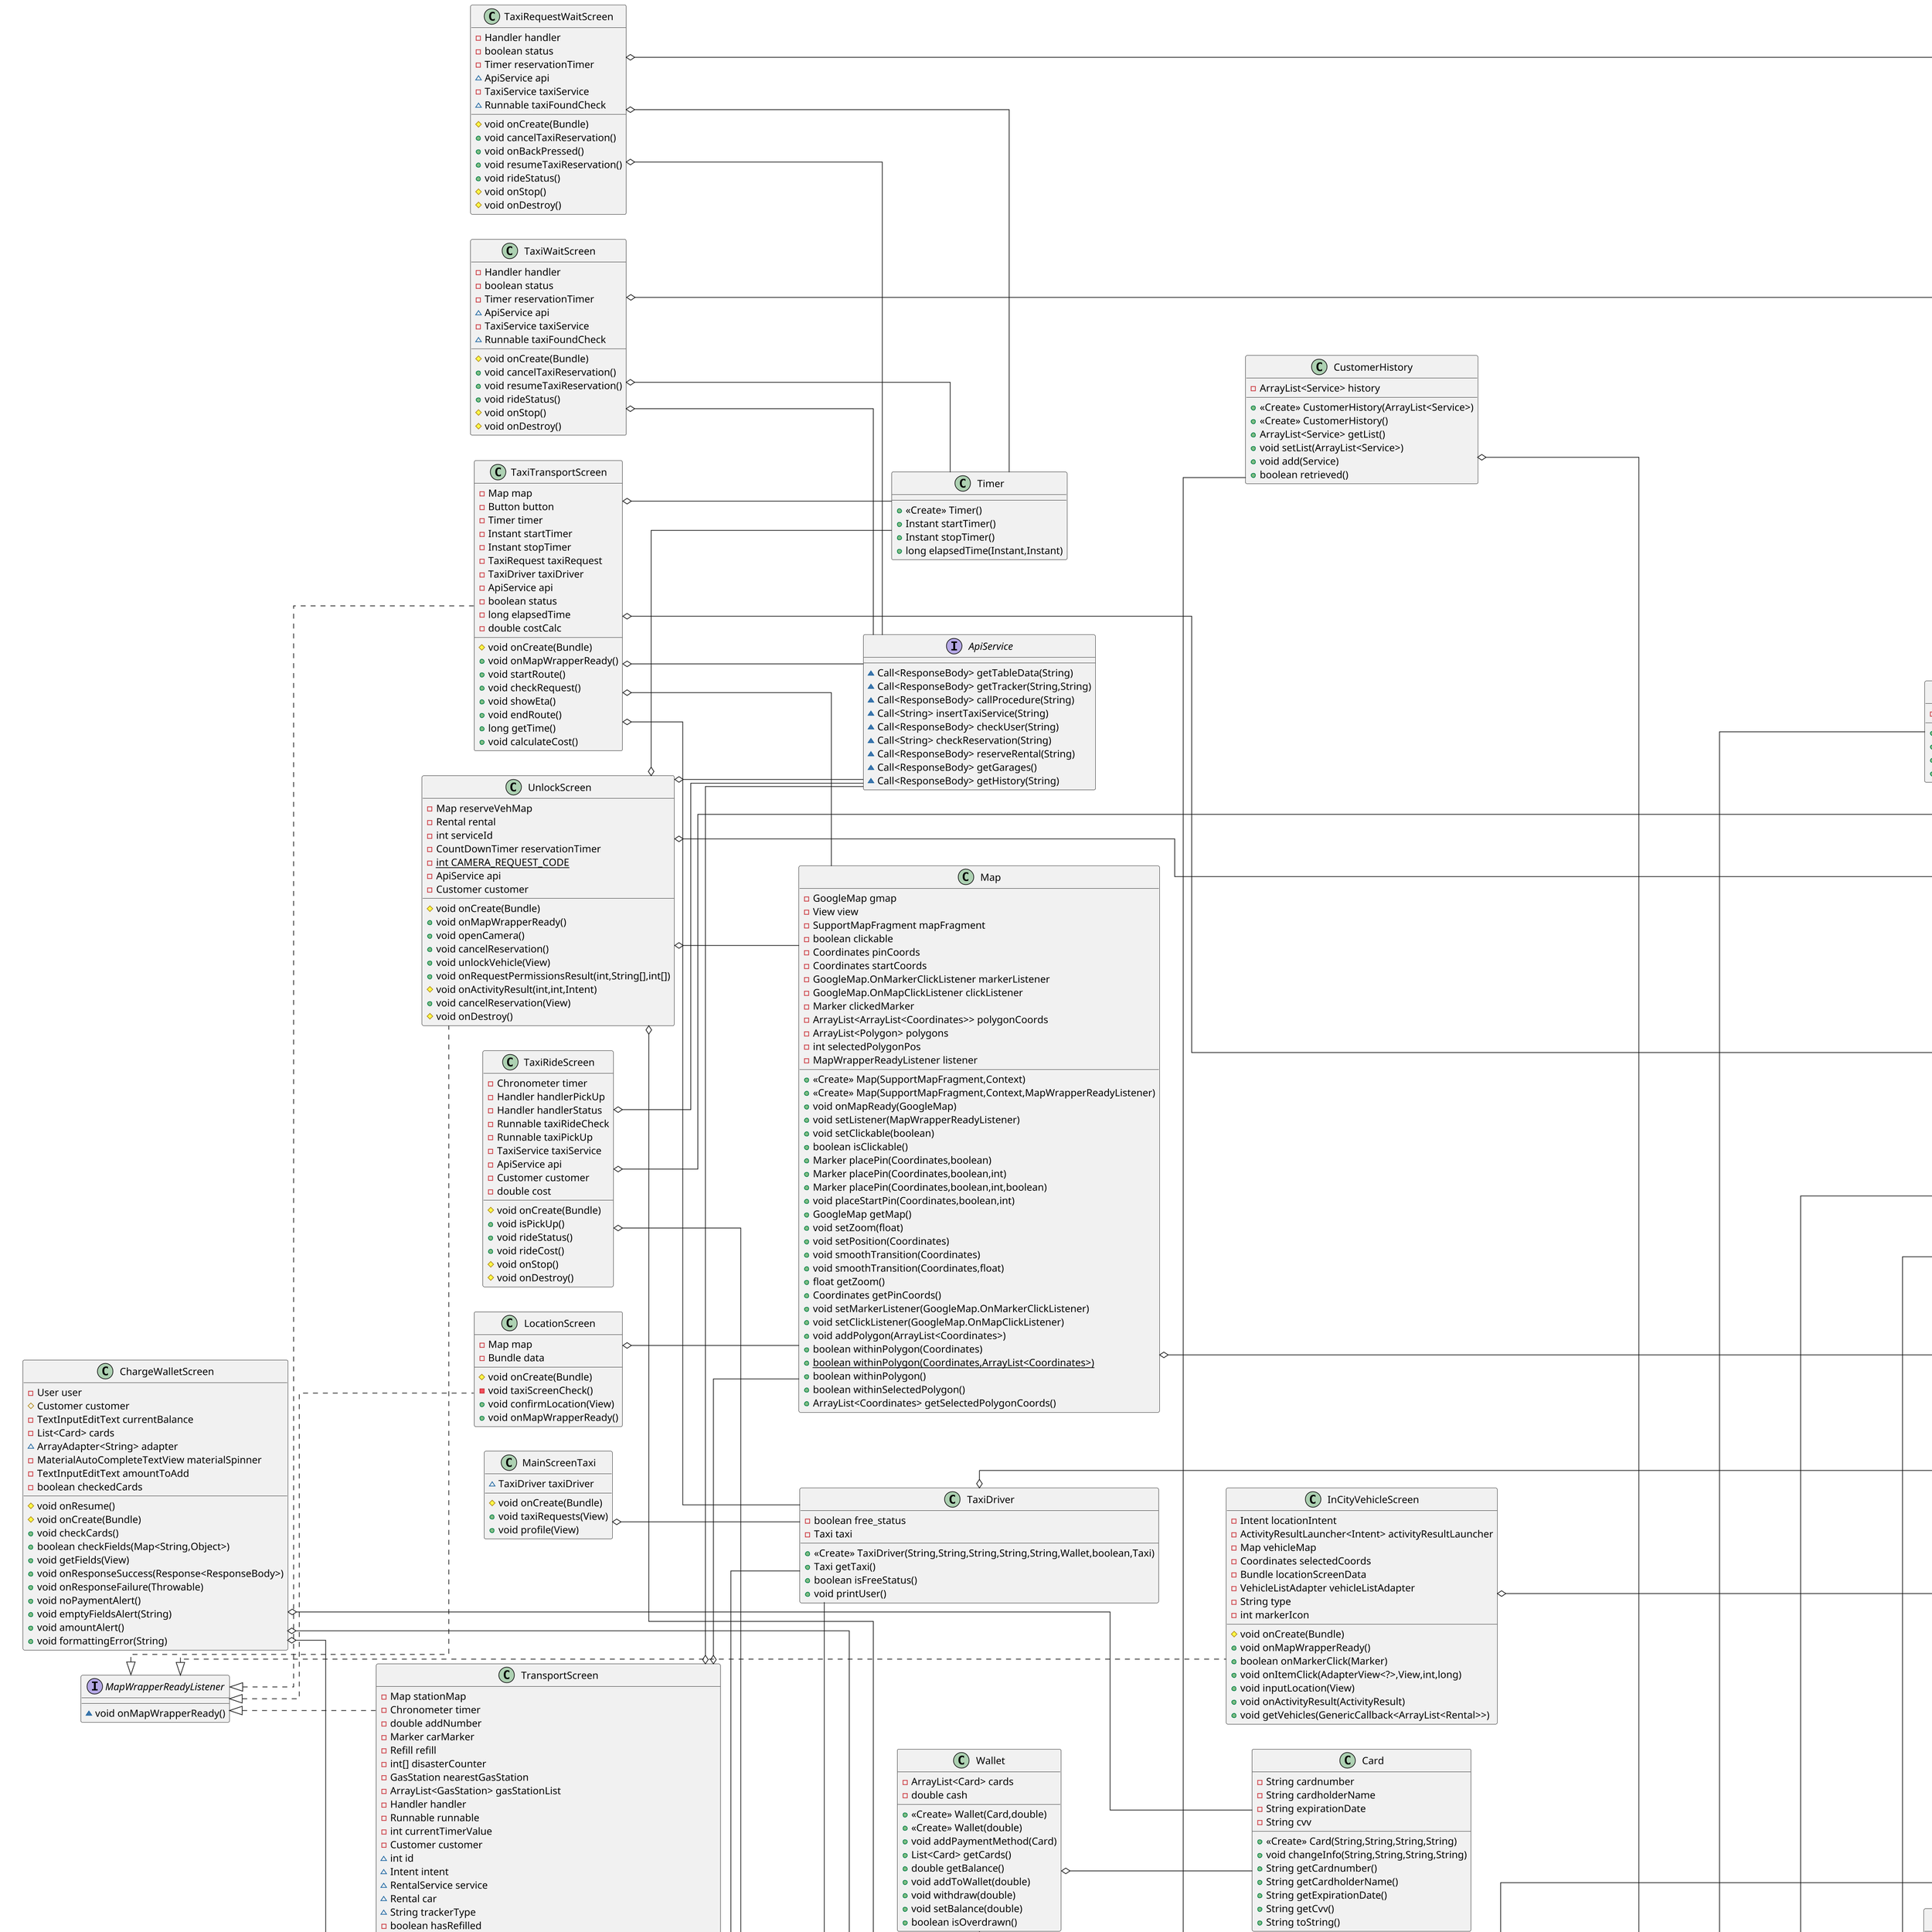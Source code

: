 @startuml
left to right direction
scale 1.5
skinparam linetype ortho



class RatingRental {
+ View onCreateView(LayoutInflater,ViewGroup,Bundle)
+ void showRating(View,Rating)
}

class TaxiWaitScreen {
- Handler handler
- boolean status
- Timer reservationTimer
~ ApiService api
- TaxiService taxiService
~ Runnable taxiFoundCheck
# void onCreate(Bundle)
+ void cancelTaxiReservation()
+ void resumeTaxiReservation()
+ void rideStatus()
# void onStop()
# void onDestroy()
}


abstract class Transport {
- int id
- String model
- String manufacturer
- String manuf_year
+ <<Create>> Transport(int,String,String,String)
+ <<Create>> Transport()
+ String getModel()
+ String getManufacturer()
+ String getManufYear()
+ int getId()
+ String getTitle()
}


class RatingScreen {
- int servicePos
- Service service
- Customer customer
# void onCreate(Bundle)
+ void submit(View)
+ boolean validateRating(Float,Float,String)
- void saveRating(Float,Float,String)
}

class TaxiTransportScreen {
- Map map
- Button button
- Timer timer
- Instant startTimer
- Instant stopTimer
- TaxiRequest taxiRequest
- TaxiDriver taxiDriver
- ApiService api
- boolean status
- long elapsedTime
- double costCalc
# void onCreate(Bundle)
+ void onMapWrapperReady()
+ void startRoute()
+ void checkRequest()
+ void showEta()
+ void endRoute()
+ long getTime()
+ void calculateCost()
}


class Tracker {
- Coordinates coords
+ <<Create>> Tracker(double,double)
+ <<Create>> Tracker(Coordinates)
+ <<Create>> Tracker(LatLng)
+ void getCoordsFromDatabase()
+ Coordinates getCoords()
+ void setCoords(Coordinates)
}


class GasStation {
- int id
- Coordinates coords
- double gasPrice
+ <<Create>> GasStation(int,Coordinates,double)
+ int getid()
+ Coordinates getCoords()
+ double getGasPrice()
+ double calculateGasPrice(int)
+ String toString()
}


interface ApiService {
~ Call<ResponseBody> getTableData(String)
~ Call<ResponseBody> getTracker(String,String)
~ Call<ResponseBody> callProcedure(String)
~ Call<String> insertTaxiService(String)
~ Call<ResponseBody> checkUser(String)
~ Call<String> checkReservation(String)
~ Call<ResponseBody> reserveRental(String)
~ Call<ResponseBody> getGarages()
~ Call<ResponseBody> getHistory(String)
}

enum RatingType {
+  RENTAL
+  OUTCITY
+  TAXI
}

class MainScreen {
~ Customer customer
# void onCreate(Bundle)
+ void inCity(View)
+ void toCoupons(View)
+ void outCity(View)
+ void addCardButton2(View)
+ void chargeWallet(View)
+ void addLicenseButton(View)
+ void logout(View)
+ void overdrawnError()
+ void licenseErrorMsg()
}


class ProfileTaxiScreen {
# void onCreate(Bundle)
+ void Logout(View)
}

class TaxiRideScreen {
- Chronometer timer
- Handler handlerPickUp
- Handler handlerStatus
- Runnable taxiRideCheck
- Runnable taxiPickUp
- TaxiService taxiService
- ApiService api
- Customer customer
- double cost
# void onCreate(Bundle)
+ void isPickUp()
+ void rideStatus()
+ void rideCost()
# void onStop()
# void onDestroy()
}


class OutCityCar {
+ <<Create>> OutCityCar(String,double,int,int,String,String,String)
+ <<Create>> OutCityCar(JsonNode)
}

class InCityVehicleScreen {
- Intent locationIntent
- ActivityResultLauncher<Intent> activityResultLauncher
- Map vehicleMap
- Coordinates selectedCoords
- Bundle locationScreenData
- VehicleListAdapter vehicleListAdapter
- String type
- int markerIcon
# void onCreate(Bundle)
+ void onMapWrapperReady()
+ boolean onMarkerClick(Marker)
+ void onItemClick(AdapterView<?>,View,int,long)
+ void inputLocation(View)
+ void onActivityResult(ActivityResult)
+ void getVehicles(GenericCallback<ArrayList<Rental>>)
}


class ElectricScooter {
+ <<Create>> ElectricScooter(boolean,int,String,String,String,double,Coordinates)
+ <<Create>> ElectricScooter()
+ <<Create>> ElectricScooter(JsonNode)
+ boolean requiresLicense()
+ boolean validLicense(String)
+ String toString()
}

class Coupon {
- int id
- String name
- int points
- double money
- LocalDateTime expirationDate
- int supply
+ <<Create>> Coupon(int,String,int,double,LocalDateTime,int)
+ <<Create>> Coupon(JsonNode)
+ int getId()
+ String getName()
+ int getPoints()
+ double getMoney()
+ LocalDateTime getExpirationDate()
+ int getSupply()
+ String toString()
+ void updateSupply(int)
+ void updateSupply()
+ boolean limited()
+ boolean hasExpired()
}


class Taxi {
- String licence_plate
- Coordinates coords
+ <<Create>> Taxi(int,String,String,String,String,double,double)
+ <<Create>> Taxi(int,String,String,String,String,Coordinates)
+ <<Create>> Taxi(int,String,String,String,String)
+ <<Create>> Taxi(JsonNode)
+ String getLicence_plate()
+ void setLicence_plate(String)
+ Coordinates getCoords()
+ void setCoords(Coordinates)
+ void gpsLocation()
}


class LicenseScreen {
- ImageView image
# byte[] bArray
- User user
- Customer customer
- TextView text
- long fileSize
- String fileExtension
~ ActivityResultLauncher<PickVisualMediaRequest> pickMedia
# void onCreate(Bundle)
+ void saveImage(Uri)
+ void showImage(byte[])
+ void attachPhoto(View)
+ void onSubmit(View)
+ void onResponseSuccess(Response<ResponseBody>)
+ void onResponseFailure(Throwable)
- long getFileSize(Uri)
- String getFileExtension(Uri)
- String getPathFromUri(Uri)
- boolean isImageExtension(String)
}


class TaxiRequest {
- int id
- Coordinates pickupLocation
- Coordinates destination
- Payment.Method payment
- LocalDateTime assignmentTime
- LocalDateTime pickupTime
+ <<Create>> TaxiRequest(Coordinates,Coordinates,Payment.Method)
+ <<Create>> TaxiRequest(int,Coordinates,Coordinates,Payment.Method)
+ <<Create>> TaxiRequest(JsonNode,Payment.Method)
+ Payment.Method getPaymentMethod()
+ void setPaymentMethod(Payment.Method)
+ int getId()
+ void setId(int)
+ Coordinates getPickupLocation()
+ Coordinates getDestination()
+ LocalDateTime getAssignmentTime()
+ LocalDateTime getPickupTime()
+ void setAssignmentTime(LocalDateTime)
+ void setPickupTime(LocalDateTime)
+ String toString()
+ String calculateEta(Coordinates)
}


class CityCar {
- String license_plate
+ <<Create>> CityCar(String,boolean,int,String,String,String,double,Coordinates,PositiveInteger)
+ <<Create>> CityCar()
+ <<Create>> CityCar(JsonNode)
+ boolean requiresLicense()
+ boolean validLicense(String)
+ String getLicensePlate()
+ String toString()
}

class OfferScreen {
~ Customer customer
~ TextView balanceField
~ OfferListAdapter adapter
~ ArrayList<Coupon> data
# void onCreate(Bundle)
+ void updateFields()
+ void onClick(View)
- void redeem(Coupon)
+ void noOffersMsg()
+ void insufficientPointsMsg()
+ void expiredMsg()
+ void outOfStockMsg()
}

class GarageListAdapter {
- Context context
- ArrayList<Garage> garages
- int icon
+ <<Create>> GarageListAdapter(Context,ArrayList<Garage>)
+ int getCount()
+ Object getItem(int)
+ long getItemId(int)
+ View getView(int,View,ViewGroup)
}

class Bicycle {
+ <<Create>> Bicycle(boolean,int,String,String,String,double,Coordinates)
+ <<Create>> Bicycle()
+ <<Create>> Bicycle(JsonNode)
+ boolean requiresLicense()
+ boolean validLicense(String)
+ String toString()
}

class TaxiService {
- TaxiRequest request
+ <<Create>> TaxiService(int,LocalDateTime,Payment,Rating,int,Transport,TaxiRequest)
+ <<Create>> TaxiService(int,Payment)
+ <<Create>> TaxiService(JsonNode)
+ TaxiRequest getRequest()
}


class Location {
- String address
+ <<Create>> Location(double,double,String)
+ <<Create>> Location(Coordinates,String)
+ String getAddress()
}

abstract class Rental {
- double rate
- VehicleTracker tracker
- boolean freeStatus
+ <<Create>> Rental(boolean,int,String,String,String,double,Coordinates)
+ <<Create>> Rental()
+ <<Create>> Rental(boolean,int,String,String,String,double,VehicleTracker)
+ double getRate()
+ boolean isFree()
+ void setFreeStatus(boolean)
+ VehicleTracker getTracker()
+ {abstract}boolean requiresLicense()
+ {abstract}boolean validLicense(String)
+ {abstract}String toString()
+ boolean acceptsGas()
+ double calculateCharge(double)
+ void setTracker(VehicleTracker)
}

class User {
- {static} User currentUser
- String username
- String name
- String password
- String lname
- String email
- Wallet wallet
+ <<Create>> User(String,String,String,String,String,Wallet)
+ String getUsername()
+ Wallet getWallet()
+ String getName()
+ String getLname()
+ String getLastname()
+ String getEmail()
# void setUsername(String)
# void setName(String)
# void setLname(String)
# void setLastname(String)
# void setEmail(String)
+ void printUser()
+ {static} void setCurrentUser(User)
+ {static} User currentUser()
+ {static} User getCurrentUser()
+ {static} void wipeCurrentUser()
}

class Login {
- String username
- EditText userText
# void onCreate(Bundle)
+ void buttonLogin(View)
+ void signUp(View)
+ void onResponseSuccess(Response<ResponseBody>)
+ void onResponseFailure(Throwable)
}

class Payment {
- double amount
- Method method
+ <<Create>> Payment(double,Method)
+ <<Create>> Payment(double,String)
+ <<Create>> Payment(Method)
+ {static} Method setPaymentType(String)
+ double getAmount()
+ void setAmount(double)
+ Method getMethod()
+ void setMethod(Method)
+ String toString()
}


enum Method {
+  WALLET
+  CASH
+ {static} Method fromString(String)
+ String toString()
}


class UnlockScreen {
- Map reserveVehMap
- Rental rental
- int serviceId
- CountDownTimer reservationTimer
- {static} int CAMERA_REQUEST_CODE
- ApiService api
- Customer customer
# void onCreate(Bundle)
+ void onMapWrapperReady()
+ void openCamera()
+ void cancelReservation()
+ void unlockVehicle(View)
+ void onRequestPermissionsResult(int,String[],int[])
# void onActivityResult(int,int,Intent)
+ void cancelReservation(View)
# void onDestroy()
}


abstract class Service {
- int id
- LocalDateTime creationDate
- Payment payment
- Rating rating
- Transport transport
- int earnedPoints
+ <<Create>> Service(int,LocalDateTime,Payment,Rating,int,Transport)
+ <<Create>> Service(int,Payment)
+ Rating rate(Float,Float,String)
+ Rating getRating()
+ Transport getTransport()
+ LocalDateTime getCreationDate()
+ int getId()
+ Payment getPayment()
+ void addPoints(int)
+ int getPoints()
+ Payment.Method getPaymentMethod()
+ String toString()
+ void setPayment(Payment)
}


class GarageReservationForm {
- OutCityTransport vehicle
- Garage garage
- Date selectedDate
- int hours
- int minutes
- int daysToRent
~ Customer customer
# void onCreate(Bundle)
+ void onDatetimeClick(View)
+ void onCancel(View)
+ void onSubmit(View)
+ void onClose(View)
+ void invalidFormMsg(String,String)
+ void noMoneyMsg()
}


class TaxiRequestsScreen {
- RecyclerView requestView
- TaxiRequestAdapter requestAdapter
- TaxiDriver taxiDriver
~ ApiService api
# void onCreate(Bundle)
+ void taxiRequestSelect()
+ void taxiRequestSelect(View)
}


class Map {
- GoogleMap gmap
- View view
- SupportMapFragment mapFragment
- boolean clickable
- Coordinates pinCoords
- Coordinates startCoords
- GoogleMap.OnMarkerClickListener markerListener
- GoogleMap.OnMapClickListener clickListener
- Marker clickedMarker
- ArrayList<ArrayList<Coordinates>> polygonCoords
- ArrayList<Polygon> polygons
- int selectedPolygonPos
- MapWrapperReadyListener listener
+ <<Create>> Map(SupportMapFragment,Context)
+ <<Create>> Map(SupportMapFragment,Context,MapWrapperReadyListener)
+ void onMapReady(GoogleMap)
+ void setListener(MapWrapperReadyListener)
+ void setClickable(boolean)
+ boolean isClickable()
+ Marker placePin(Coordinates,boolean)
+ Marker placePin(Coordinates,boolean,int)
+ Marker placePin(Coordinates,boolean,int,boolean)
+ void placeStartPin(Coordinates,boolean,int)
+ GoogleMap getMap()
+ void setZoom(float)
+ void setPosition(Coordinates)
+ void smoothTransition(Coordinates)
+ void smoothTransition(Coordinates,float)
+ float getZoom()
+ Coordinates getPinCoords()
+ void setMarkerListener(GoogleMap.OnMarkerClickListener)
+ void setClickListener(GoogleMap.OnMapClickListener)
+ void addPolygon(ArrayList<Coordinates>)
+ boolean withinPolygon(Coordinates)
+ {static} boolean withinPolygon(Coordinates,ArrayList<Coordinates>)
+ boolean withinPolygon()
+ boolean withinSelectedPolygon()
+ ArrayList<Coordinates> getSelectedPolygonCoords()
}

class Timer {
+ <<Create>> Timer()
+ Instant startTimer()
+ Instant stopTimer()
+ long elapsedTime(Instant,Instant)
}

class signUp {
- byte[] bArray
- EditText username
- CheckBox check
~ ActivityResultLauncher<PickVisualMediaRequest> pickMedia
+ void saveImage(Uri)
# void onCreate(Bundle)
+ void signUpButton(View)
+ void signIn(View)
+ void uploadLicense(View)
+ void onResponseSuccess(Response<ResponseBody>)
+ void onResponseFailure(Throwable)
}


abstract class OutCityTransport {
- String licensePlate
- int seats
- double rate
+ <<Create>> OutCityTransport(String,double,int,int,String,String,String)
+ String getLicensePlate()
+ int getSeats()
+ double getRate()
}


interface MapWrapperReadyListener {
~ void onMapWrapperReady()
}

class Motorcycle {
- String license_plate
+ <<Create>> Motorcycle(String,boolean,int,String,String,String,double,Coordinates,PositiveInteger)
+ <<Create>> Motorcycle()
+ <<Create>> Motorcycle(JsonNode)
+ boolean requiresLicense()
+ boolean validLicense(String)
+ String getLicensePlate()
+ String toString()
}


class Wallet {
- ArrayList<Card> cards
- double cash
+ <<Create>> Wallet(Card,double)
+ <<Create>> Wallet(double)
+ void addPaymentMethod(Card)
+ List<Card> getCards()
+ double getBalance()
+ void addToWallet(double)
+ void withdraw(double)
+ void setBalance(double)
+ boolean isOverdrawn()
}


class RouteHistory {
+ View onCreateView(LayoutInflater,ViewGroup,Bundle)
+ void onViewCreated(View,Bundle)
+ void showHistoryList(View,ArrayList<Service>)
}

class MainScreenTaxi {
~ TaxiDriver taxiDriver
# void onCreate(Bundle)
+ void taxiRequests(View)
+ void profile(View)
}


class VehicleTracker {
- double distanceTraveled
- boolean isStopped
+ <<Create>> VehicleTracker(Coordinates,double)
+ <<Create>> VehicleTracker(Coordinates)
+ <<Create>> VehicleTracker(Coordinates,double,boolean)
+ double getDistanceTraveled()
+ boolean isStopped()
+ int calculatePoints()
}


class InCityScreen {
- Intent rentalIntent
- Intent taxiIntent
~ Customer customer
# void onCreate(Bundle)
+ void onVehicleSelect(View)
+ void Taxi(View)
}


class QrCamera {
}
class SpecializedTracker {
~ PositiveInteger gas
+ <<Create>> SpecializedTracker(Coordinates,PositiveInteger)
+ <<Create>> SpecializedTracker(Coordinates,double,boolean,PositiveInteger)
+ PositiveInteger getGas()
}


class GarageInfoScreen {
- ArrayList<OutCityTransport> vehicles
- Garage selectedGarage
# void onCreate(Bundle)
+ void back(View)
+ void onItemClick(AdapterView<?>,View,int,long)
}


class OutCityVehicleListAdapter {
- Context context
- ArrayList<OutCityTransport> vehicles
+ <<Create>> OutCityVehicleListAdapter(Context,ArrayList<OutCityTransport>)
+ int getCount()
+ Object getItem(int)
+ long getItemId(int)
+ View getView(int,View,ViewGroup)
+ View emptyRow(ViewGroup)
}


class TaxiDriver {
- boolean free_status
- Taxi taxi
+ <<Create>> TaxiDriver(String,String,String,String,String,Wallet,boolean,Taxi)
+ Taxi getTaxi()
+ boolean isFreeStatus()
+ void printUser()
}


abstract class InCityTransport {
+ <<Create>> InCityTransport(int,String,String,String)
+ <<Create>> InCityTransport()
}

class PaymentMethodScreen {
- User user
- EditText cardNum
~ ArrayAdapter<String> adapter
- MaterialAutoCompleteTextView materialSpinner
# void onCreate(Bundle)
+ boolean checkFields(Map<String,Object>)
+ void submit(View)
+ void onResponseSuccess(Response<ResponseBody>)
+ void onResponseFailure(Throwable)
+ void emptyFieldsAlert(String)
+ void formattingError(String)
+ void invalidAccountMsg()
}


class PostHelper {
- postInterface callback
+ <<Create>> PostHelper(postInterface)
+ void signUp(ApiService,String)
+ void login(ApiService,String)
+ void card(ApiService,String)
+ {static} void getGasStations(ApiService,String,GenericCallback<ArrayList<GasStation>>)
+ {static} void getTrackerOfRental(ApiService,String,String,GenericCallback<VehicleTracker>)
+ {static} void withdraw(ApiService,String,double)
+ {static} void addToWallet(ApiService,String,double)
+ void charge(ApiService,String)
+ void licenseCall(ApiService,String)
+ void finalRental(ApiService,String)
}


class Refill {
- LocalDateTime date
- GasStation gasStation
- PositiveInteger startGas
- PositiveInteger endGas
- boolean completed
+ <<Create>> Refill(LocalDateTime,GasStation,PositiveInteger,PositiveInteger)
+ <<Create>> Refill(LocalDateTime,GasStation,PositiveInteger,PositiveInteger,boolean)
+ LocalDateTime getDate()
+ GasStation getGasStation()
+ PositiveInteger getStartGas()
+ PositiveInteger getEndGas()
+ boolean isCompleted()
+ void setCompleted(boolean)
+ int calculatePoints(Service)
+ boolean getSuccess()
}


class TaxiRequestAdapter {
- List<TaxiRequest> taxiRequests
- Context context
- ApiService api
- TaxiDriver taxiDriver
- TaxiRequest taxiRequest
+ <<Create>> TaxiRequestAdapter(List<TaxiRequest>,Context,TaxiDriver)
+ RequestView onCreateViewHolder(ViewGroup,int)
+ void onBindViewHolder(RequestView,int)
+ void checkRequest()
+ void acceptRequest()
+ void clearData()
+ int getItemCount()
}


class TaxiRequestAdapter$RequestView {
~ TextView number
~ TextView start
~ TextView end
~ Button accept
+ <<Create>> RequestView(View)
}


class RentalService {
- Refill refill
+ <<Create>> RentalService(int,LocalDateTime,Payment,Rating,int,Transport)
+ <<Create>> RentalService(JsonNode)
+ {static} Rental makeRental(JsonNode)
+ void setRefill(Refill)
+ Refill getRefill()
}


class LocationScreen {
- Map map
- Bundle data
# void onCreate(Bundle)
- void taxiScreenCheck()
+ void confirmLocation(View)
+ void onMapWrapperReady()
}


class RatingOutcity {
+ View onCreateView(LayoutInflater,ViewGroup,Bundle)
+ void showRating(View,Rating)
}

class ChargeWalletScreen {
- User user
# Customer customer
- TextInputEditText currentBalance
- List<Card> cards
~ ArrayAdapter<String> adapter
- MaterialAutoCompleteTextView materialSpinner
- TextInputEditText amountToAdd
- boolean checkedCards
# void onResume()
# void onCreate(Bundle)
+ void checkCards()
+ boolean checkFields(Map<String,Object>)
+ void getFields(View)
+ void onResponseSuccess(Response<ResponseBody>)
+ void onResponseFailure(Throwable)
+ void noPaymentAlert()
+ void emptyFieldsAlert(String)
+ void amountAlert()
+ void formattingError(String)
}


class RatingTaxi {
+ View onCreateView(LayoutInflater,ViewGroup,Bundle)
+ void showRating(View,Rating)
}

class Points {
- int points
+ <<Create>> Points(int)
+ int getPoints()
+ void addPoints(int)
+ void subtractPoints(int)
+ void setPoints(int)
+ {static} int calculatePoints(double)
}


class jsonStringParser {
+ {static} JsonNode parseJson(String)
+ {static} User parseJson(JsonNode)
+ {static} boolean getbooleanFromJson(Response<ResponseBody>)
+ {static} ArrayList<String> getResults(Response<ResponseBody>)
+ {static} void printJsonArray(JsonArray)
+ {static} String createJsonString(String,List<Map<String,Object>>)
+ {static} String createJsonString(List<Map<String,Object>>)
+ {static} int[] extractInsertIds(Response<ResponseBody>)
+ {static} List<T> parseDataList(String,Class<T>)
+ {static} ArrayList<TaxiRequest> parseTaxiRequest(Response<ResponseBody>)
+ {static} ArrayList<GasStation> parseGarage(Response<ResponseBody>)
+ {static} VehicleTracker parseTracker(Response<ResponseBody>)
}

class OutCityScreen {
- RecyclerView recyclerView
- Bundle locationScreenData
- Intent locationIntent
- ActivityResultLauncher<Intent> activityResultLauncher
- ArrayList<Coordinates> polygon
# void onCreate(Bundle)
+ void inputLocation(View)
- void retrieveGarages(GenericCallback<ArrayList<Garage>>)
+ void onActivityResult(ActivityResult)
+ void onItemClick(AdapterView<?>,View,int,long)
+ void noGarageMsg()
}

class Rating {
- Integer vehicleStars
- Integer driverStars
- Integer garageStars
- String comment
- RatingType type
+ <<Create>> Rating(String,int)
+ <<Create>> Rating(String,int,int,RatingType)
+ <<Create>> Rating(JsonNode)
+ {static} Rating makeRating(JsonNode)
+ String getComment()
+ int getVehicleStars()
+ int getGarageStars()
+ int getDriverStars()
+ RatingType getType()
}


class Coordinates {
# double lat
# double lng
+ <<Create>> Coordinates(double,double)
+ <<Create>> Coordinates(Coordinates)
+ <<Create>> Coordinates(LatLng)
+ <<Create>> Coordinates(JsonNode)
+ {static} Coordinates parseCoords(String)
+ double getLat()
+ double getLng()
+ void setLat(double)
+ void setLng(double)
+ String toString()
+ LatLng toLatLng()
+ boolean withinRadius(Coordinates,float)
+ float distance(Coordinates)
+ double estimateTaxiCost(Coordinates)
+ String coordsToJson()
}


class DateFormat {
- {static} DateTimeFormatter timeFormatter
- {static} DateTimeFormatter dateFormatter
- {static} DateTimeFormatter datetimeFormatter
- {static} DateTimeFormatter humanFormatter
+ {static} String format(LocalDate)
+ {static} String format(LocalTime)
+ {static} String format(LocalDateTime)
+ {static} String humanReadable(LocalDateTime)
+ {static} LocalDate parseDate(String)
+ {static} LocalTime parseTime(String)
+ {static} LocalDateTime parseDatetime(String)
+ {static} LocalDateTime parseFromJS(String)
+ {static} LocalDate toLocalDate(Date)
+ {static} String dayOfWeekShort(Date)
+ {static} int dayOfWeekNum(Date)
+ {static} int dayOfWeekNum(String)
+ {static} String millisToTimeString(long)
}


interface GenericCallback {
~ void onSuccess(T)
~ void onFailure(Exception)
}

class OfferListAdapter {
- Context context
- ArrayList<Coupon> dataList
- View.OnClickListener listener
+ <<Create>> OfferListAdapter(Context,ArrayList<Coupon>,View.OnClickListener)
+ <<Create>> OfferListAdapter(Context,Coupon)
+ RecyclerView.ViewHolder onCreateViewHolder(ViewGroup,int)
+ void onBindViewHolder(RecyclerView.ViewHolder,int)
+ int getItemCount()
+ Coupon getItem(int)
+ void remove(int)
}


class OfferListAdapter$MyViewHolder {
- ImageView icon
- TextView nameField
- TextView dateField
- TextView amountField
- TextView pointsField
- TextView supplyField
+ <<Create>> MyViewHolder(View)
}


class EndRideScreen {
- Bundle bundle
- User user
# byte[] bArray1
- long[] imageSize
- TextView durationField
- CheckBox check1
- Button photoButton1
- boolean checked1
- RentalService service
- double cost
- int points
~ ActivityResultLauncher<PickVisualMediaRequest> pickMedia
# void onCreate(Bundle)
- long getFileSize(Uri)
+ void attachPhoto(View)
+ void saveImage(Uri,long)
+ void submit(View)
+ void onResponseSuccess(Response<ResponseBody>)
+ void onResponseFailure(Throwable)
+ void bigFileSize(int)
}


class Garage {
- int id
- String name
- Location location
- String availableHours
- ArrayList<OutCityTransport> vehicles
+ <<Create>> Garage(int,String,Location,String,ArrayList<OutCityTransport>)
+ <<Create>> Garage(int,String,Location,String)
+ <<Create>> Garage(int,String,String,Coordinates,String,ArrayList<OutCityTransport>)
+ <<Create>> Garage(int,String,String,Coordinates,String)
+ int getId()
+ Location getLocation()
+ Coordinates getCoords()
+ String getAddress()
+ String getName()
+ String getAvailableHours()
+ ArrayList<OutCityTransport> getVehicles()
}


class Van {
+ <<Create>> Van(String,double,int,int,String,String,String)
+ <<Create>> Van(JsonNode)
}

class MainScreenFragment {
+ View onCreateView(LayoutInflater,ViewGroup,Bundle)
}

class TransportScreen {
- Map stationMap
- Chronometer timer
- double addNumber
- Marker carMarker
- Refill refill
- int[] disasterCounter
- GasStation nearestGasStation
- ArrayList<GasStation> gasStationList
- Handler handler
- Runnable runnable
- int currentTimerValue
- Customer customer
~ int id
~ Intent intent
~ RentalService service
~ Rental car
~ String trackerType
- boolean hasRefilled
- ApiService api
# void onCreate(Bundle)
+ void enableRefill(boolean)
+ void enableRefillButton(boolean)
+ void onMapWrapperReady()
+ void onMapClick(LatLng)
+ void onRefillStart(View)
+ GasStation findNearestGasStation(Coordinates,ArrayList<GasStation>)
+ void showAlert(String)
+ void onRefillEnd(PopupWindow,SpecializedTracker,GasStation)
- void showRefillInfoPopup(String,String,String,String)
+ void failedRefill(PopupWindow,SpecializedTracker,GasStation)
+ void endRoute(View)
# void onDestroy()
+ void insufficientBalance()
}


class Card {
- String cardnumber
- String cardholderName
- String expirationDate
- String cvv
+ <<Create>> Card(String,String,String,String)
+ void changeInfo(String,String,String,String)
+ String getCardnumber()
+ String getCardholderName()
+ String getExpirationDate()
+ String getCvv()
+ String toString()
}

class CustomerHistory {
- ArrayList<Service> history
+ <<Create>> CustomerHistory(ArrayList<Service>)
+ <<Create>> CustomerHistory()
+ ArrayList<Service> getList()
+ void setList(ArrayList<Service>)
+ void add(Service)
+ boolean retrieved()
}


class Customer {
- Points points
- byte[] img
- String license
- CustomerHistory history
+ <<Create>> Customer(String,String,String,String,String,byte[],Wallet,String,int)
+ CustomerHistory getHistory()
+ void setHistory(CustomerHistory)
+ void setHistory(ArrayList<Service>)
+ String getLicense()
+ void setLicense(String)
+ Points getPoints()
+ void addPoints(int)
+ void subtractPoints(int)
+ void setPoints(int)
+ String convertCustomerToJsonString()
+ void printUser()
+ void setLicenseImg(byte[])
+ boolean hasLicense()
+ byte[] getLicenseImg()
}


class HistoryListAdapter {
- Context context
- ArrayList<Service> dataList
- boolean clickable
- {static} int TAXI
- {static} int RENTAL
- {static} int OUTCITY
+ <<Create>> HistoryListAdapter(Context,ArrayList<Service>)
+ <<Create>> HistoryListAdapter(Context,Service)
+ int getItemViewType(int)
+ RecyclerView.ViewHolder onCreateViewHolder(ViewGroup,int)
+ void onBindViewHolder(RecyclerView.ViewHolder,int)
+ void onClick(View)
+ int getItemCount()
}


class HistoryListAdapter$RentalViewHolder {
- ImageView icon
- TextView titleField
- TextView dateField
- TextView idField
- TextView amountField
+ <<Create>> RentalViewHolder(View)
}


class HistoryListAdapter$OutCityViewHolder {
- ImageView icon
- TextView titleField
- TextView dateField
- TextView idField
- TextView amountField
- TextView garageNameField
- TextView garageIdField
+ <<Create>> OutCityViewHolder(View)
}

class TaxiRequestWaitScreen {
- Handler handler
- boolean status
- Timer reservationTimer
~ ApiService api
- TaxiService taxiService
~ Runnable taxiFoundCheck
# void onCreate(Bundle)
+ void cancelTaxiReservation()
+ void onBackPressed()
+ void resumeTaxiReservation()
+ void rideStatus()
# void onStop()
# void onDestroy()
}


class HistoryListAdapter$TaxiViewHolder {
- ImageView icon
- TextView titleField
- TextView dateField
- TextView idField
- TextView amountField
- TextView fromField
- TextView toField
+ <<Create>> TaxiViewHolder(View)
}


class PositiveInteger {
- int value
+ <<Create>> PositiveInteger(int)
+ int getValue()
+ void setValue(int)
+ int posDiff(PositiveInteger)
}


class OutCityService {
- String garageName
- int garageId
+ <<Create>> OutCityService(String,int,int,LocalDateTime,Payment,Rating,int,Transport)
+ <<Create>> OutCityService(JsonNode)
+ {static} OutCityTransport makeVehicle(JsonNode)
+ String getGarageName()
+ int getGarageId()
}


class TaxiScreen {
- ActivityResultLauncher<Intent> activityResultLauncher
- Bundle destinationScreenData
- Location location
- Coordinates destinationCoord
- float zoom
~ Customer customer
~ double finalCostEstimated
~ ApiService api
# void onCreate(Bundle)
+ void findTaxi(View)
+ void insertDestination(View)
- int paymentCheck()
- void enableTaxiBtn(Boolean)
- boolean checkLocField()
- void gpsLocation()
+ void onActivityResult(ActivityResult)
}

class VehicleListAdapter {
- Context context
- ArrayList<Rental> vehicles
- int icon
- Coordinates pos
+ <<Create>> VehicleListAdapter(Context,ArrayList<Rental>,int,Coordinates)
+ int getCount()
+ Object getItem(int)
+ long getItemId(int)
+ View getView(int,View,ViewGroup)
+ void remove(int)
+ void clearData()
}


class CustomerProfile {
- TextView username
- Customer customer
+ View onCreateView(LayoutInflater,ViewGroup,Bundle)
+ void loadFields()
+ void onResume()
}


MapWrapperReadyListener <|.. TaxiTransportScreen
OutCityTransport <|-- OutCityCar
MapWrapperReadyListener <|.. InCityVehicleScreen
Rental <|-- ElectricScooter
InCityTransport <|-- Taxi
Rental <|-- CityCar
Rental <|-- Bicycle
Service <|-- TaxiService
Coordinates <|-- Location
InCityTransport <|-- Rental
MapWrapperReadyListener <|.. UnlockScreen
Transport <|-- OutCityTransport
Rental <|-- Motorcycle
Tracker <|-- VehicleTracker
VehicleTracker <|-- SpecializedTracker
User <|-- TaxiDriver
Transport <|-- InCityTransport
TaxiRequestAdapter +.. TaxiRequestAdapter$RequestView
Service <|-- RentalService
MapWrapperReadyListener <|.. LocationScreen
OfferListAdapter +.. OfferListAdapter$MyViewHolder
OutCityTransport <|-- Van
MapWrapperReadyListener <|.. TransportScreen
User <|-- Customer
HistoryListAdapter +.. HistoryListAdapter$RentalViewHolder
HistoryListAdapter +.. HistoryListAdapter$OutCityViewHolder
HistoryListAdapter +.. HistoryListAdapter$TaxiViewHolder
Service <|-- OutCityService
Service o--  Transport
Payment *-- Method
Taxi o-- Coordinates
Garage o-- Location
Garage o-- OutCityTransport
Rental o-- VehicleTracker
TaxiService o--	TaxiRequest
TaxiRequest o--	Coordinates
Refill o--	GasStation
GasStation o--	Coordinates
Service o--	Rating
RentalService o-- Refill
Service o-- Payment
Wallet o-- Card
User o-- Wallet
TaxiDriver o-- Taxi
Payment o-- Customer
GarageReservationForm o-- Garage
GarageReservationForm o-- OutCityTransport
RatingScreen o-- Service
MainScreen o-- Customer
TaxiRideScreen o-- Customer
TaxiRideScreen o-- TaxiService
TaxiRideScreen o-- ApiService
TaxiRequestsScreen o-- TaxiDriver
OutCityVehicleListAdapter o-- OutCityTransport
ChargeWalletScreen o-- User
InCityScreen o-- Customer
MainScreenTaxi o-- TaxiDriver
GarageListAdapter o-- Garage
TaxiRequestWaitScreen o-- TaxiService
CustomerHistory o-- Service
VehicleListAdapter o-- Rental
TaxiScreen o-- Coordinates
Map o-- Coordinates
Rating o-- RatingType
Refill  o-- PositiveInteger
TaxiRequest o-- Payment.Method
SpecializedTracker o-- PositiveInteger
InCityVehicleScreen o-- Coordinates
TaxiScreen o-- Location
UnlockScreen o-- Rental
HistoryListAdapter o-- Service
TaxiRequestAdapter o-- TaxiRequest
VehicleListAdapter o-- Coordinates
Tracker o-- Coordinates
TaxiRequestWaitScreen o-- Timer
UnlockScreen  o-- Timer
UnlockScreen o-- Map
UnlockScreen o-- ApiService
UnlockScreen o-- Customer
GarageInfoScreen o-- Garage
GarageInfoScreen o-- OutCityTransport
TaxiScreen o-- Customer
ChargeWalletScreen o-- Card
TaxiRequestsScreen o-- TaxiRequestAdapter
GarageReservationForm o-- Customer
OfferListAdapter o-- Coupon
Customer o-- CustomerHistory
PaymentMethodScreen o-- User
EndRideScreen o-- User
OutCityScreen o-- Coordinates
TaxiRequestWaitScreen o-- ApiService
OfferScreen o-- Customer
OfferScreen o-- OfferListAdapter
OfferScreen o-- Coupon
ChargeWalletScreen o-- Customer
TaxiWaitScreen o-- Timer
TaxiWaitScreen o-- ApiService
TaxiWaitScreen o-- TaxiService
LicenseScreen o-- User
LicenseScreen o-- Customer
LocationScreen o-- Map
TaxiTransportScreen o-- Map
TaxiTransportScreen o-- Timer
TaxiTransportScreen o-- TaxiRequest
TaxiTransportScreen o-- TaxiDriver
TaxiTransportScreen o-- ApiService
CustomerProfile o-- Customer
RatingScreen o-- Customer
TransportScreen o-- Map
TransportScreen o-- Refill
TransportScreen o-- GasStation
TransportScreen o-- Customer
TransportScreen o-- ApiService

@enduml